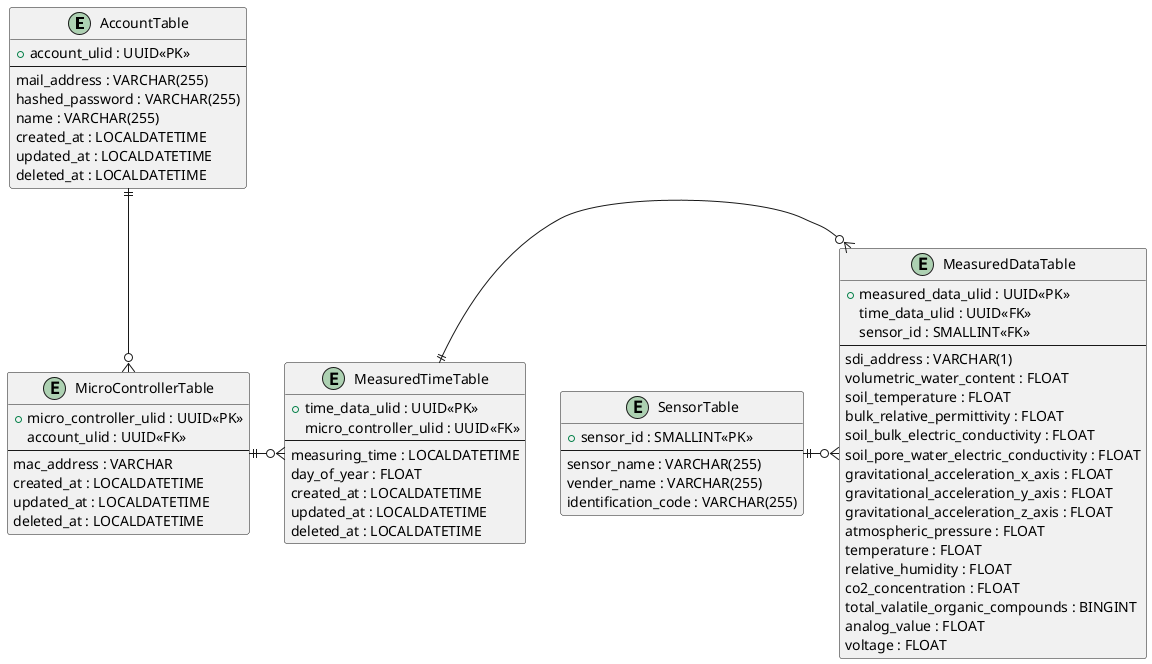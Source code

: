@startuml stamp-iot 
entity "AccountTable" {
    +account_ulid : UUID<<PK>>
    --
    mail_address : VARCHAR(255)
    hashed_password : VARCHAR(255)
    name : VARCHAR(255)
    created_at : LOCALDATETIME
    updated_at : LOCALDATETIME
    deleted_at : LOCALDATETIME
}

entity "MicroControllerTable" {
    +micro_controller_ulid : UUID<<PK>>
    account_ulid : UUID<<FK>>
    --
    mac_address : VARCHAR
    created_at : LOCALDATETIME
    updated_at : LOCALDATETIME
    deleted_at : LOCALDATETIME
}

entity "MeasuredTimeTable" {
    +time_data_ulid : UUID<<PK>>
    micro_controller_ulid : UUID<<FK>>
    --
    measuring_time : LOCALDATETIME
    day_of_year : FLOAT
    created_at : LOCALDATETIME
    updated_at : LOCALDATETIME
    deleted_at : LOCALDATETIME
}

entity "MeasuredDataTable" {
    +measured_data_ulid : UUID<<PK>>
    time_data_ulid : UUID<<FK>>
    sensor_id : SMALLINT<<FK>>
    --
    sdi_address : VARCHAR(1)
    volumetric_water_content : FLOAT
    soil_temperature : FLOAT
    bulk_relative_permittivity : FLOAT
    soil_bulk_electric_conductivity : FLOAT
    soil_pore_water_electric_conductivity : FLOAT
    gravitational_acceleration_x_axis : FLOAT
    gravitational_acceleration_y_axis : FLOAT
    gravitational_acceleration_z_axis : FLOAT
    atmospheric_pressure : FLOAT
    temperature : FLOAT
    relative_humidity : FLOAT
    co2_concentration : FLOAT
    total_valatile_organic_compounds : BINGINT
    analog_value : FLOAT
    voltage : FLOAT
}

entity "SensorTable" {
    +sensor_id : SMALLINT<<PK>>
    --
    sensor_name : VARCHAR(255)
    vender_name : VARCHAR(255)
    identification_code : VARCHAR(255)
}

AccountTable ||-d-o{ MicroControllerTable
MicroControllerTable ||-r-o{ MeasuredTimeTable
MeasuredTimeTable ||-r-o{ MeasuredDataTable
SensorTable ||-o{ MeasuredDataTable

@enduml